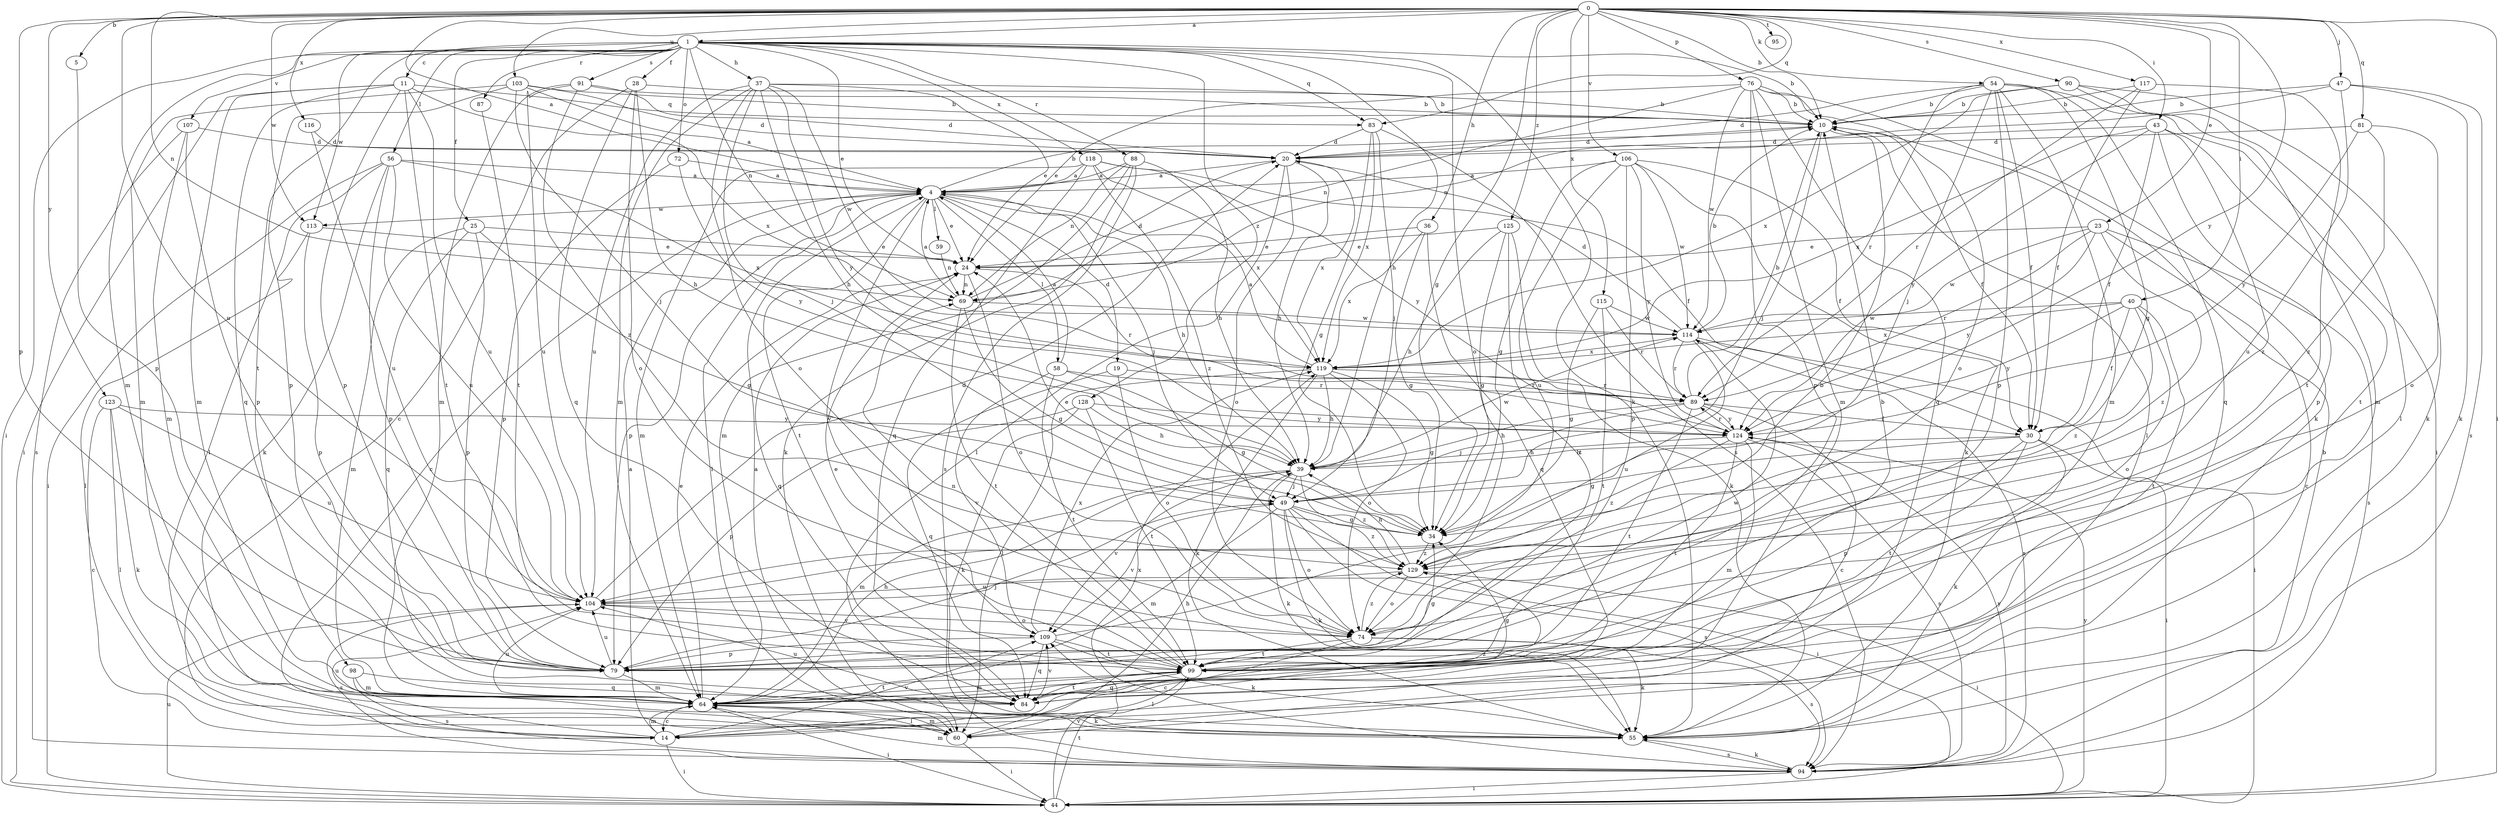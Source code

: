 strict digraph  {
0;
1;
4;
5;
10;
11;
14;
19;
20;
23;
24;
25;
28;
30;
34;
36;
37;
39;
40;
43;
44;
47;
49;
54;
55;
56;
58;
59;
60;
64;
69;
72;
74;
76;
79;
81;
83;
84;
87;
88;
89;
90;
91;
94;
95;
98;
99;
103;
104;
106;
107;
109;
113;
114;
115;
116;
117;
118;
119;
123;
124;
125;
128;
129;
0 -> 1  [label=a];
0 -> 4  [label=a];
0 -> 5  [label=b];
0 -> 10  [label=b];
0 -> 23  [label=e];
0 -> 34  [label=g];
0 -> 36  [label=h];
0 -> 40  [label=i];
0 -> 43  [label=i];
0 -> 44  [label=i];
0 -> 47  [label=j];
0 -> 54  [label=k];
0 -> 69  [label=n];
0 -> 76  [label=p];
0 -> 79  [label=p];
0 -> 81  [label=q];
0 -> 83  [label=q];
0 -> 90  [label=s];
0 -> 95  [label=t];
0 -> 103  [label=u];
0 -> 104  [label=u];
0 -> 106  [label=v];
0 -> 113  [label=w];
0 -> 115  [label=x];
0 -> 116  [label=x];
0 -> 117  [label=x];
0 -> 123  [label=y];
0 -> 124  [label=y];
0 -> 125  [label=z];
1 -> 10  [label=b];
1 -> 11  [label=c];
1 -> 24  [label=e];
1 -> 25  [label=f];
1 -> 28  [label=f];
1 -> 37  [label=h];
1 -> 39  [label=h];
1 -> 44  [label=i];
1 -> 55  [label=k];
1 -> 56  [label=l];
1 -> 64  [label=m];
1 -> 69  [label=n];
1 -> 72  [label=o];
1 -> 74  [label=o];
1 -> 83  [label=q];
1 -> 87  [label=r];
1 -> 88  [label=r];
1 -> 91  [label=s];
1 -> 98  [label=t];
1 -> 107  [label=v];
1 -> 113  [label=w];
1 -> 118  [label=x];
1 -> 128  [label=z];
4 -> 10  [label=b];
4 -> 14  [label=c];
4 -> 19  [label=d];
4 -> 24  [label=e];
4 -> 39  [label=h];
4 -> 49  [label=j];
4 -> 58  [label=l];
4 -> 59  [label=l];
4 -> 60  [label=l];
4 -> 79  [label=p];
4 -> 99  [label=t];
4 -> 109  [label=v];
4 -> 113  [label=w];
5 -> 79  [label=p];
10 -> 20  [label=d];
10 -> 30  [label=f];
10 -> 49  [label=j];
10 -> 60  [label=l];
11 -> 44  [label=i];
11 -> 64  [label=m];
11 -> 79  [label=p];
11 -> 83  [label=q];
11 -> 84  [label=q];
11 -> 99  [label=t];
11 -> 104  [label=u];
11 -> 119  [label=x];
14 -> 4  [label=a];
14 -> 44  [label=i];
14 -> 64  [label=m];
14 -> 104  [label=u];
14 -> 109  [label=v];
14 -> 129  [label=z];
19 -> 74  [label=o];
19 -> 84  [label=q];
19 -> 89  [label=r];
20 -> 4  [label=a];
20 -> 39  [label=h];
20 -> 60  [label=l];
20 -> 74  [label=o];
20 -> 119  [label=x];
23 -> 14  [label=c];
23 -> 24  [label=e];
23 -> 89  [label=r];
23 -> 94  [label=s];
23 -> 114  [label=w];
23 -> 124  [label=y];
23 -> 129  [label=z];
24 -> 69  [label=n];
24 -> 74  [label=o];
24 -> 84  [label=q];
24 -> 89  [label=r];
25 -> 24  [label=e];
25 -> 34  [label=g];
25 -> 64  [label=m];
25 -> 79  [label=p];
25 -> 84  [label=q];
28 -> 10  [label=b];
28 -> 14  [label=c];
28 -> 39  [label=h];
28 -> 74  [label=o];
28 -> 84  [label=q];
30 -> 34  [label=g];
30 -> 39  [label=h];
30 -> 44  [label=i];
30 -> 55  [label=k];
30 -> 79  [label=p];
30 -> 99  [label=t];
34 -> 24  [label=e];
34 -> 129  [label=z];
36 -> 24  [label=e];
36 -> 34  [label=g];
36 -> 84  [label=q];
36 -> 119  [label=x];
37 -> 10  [label=b];
37 -> 24  [label=e];
37 -> 39  [label=h];
37 -> 49  [label=j];
37 -> 64  [label=m];
37 -> 74  [label=o];
37 -> 104  [label=u];
37 -> 114  [label=w];
37 -> 124  [label=y];
39 -> 49  [label=j];
39 -> 55  [label=k];
39 -> 64  [label=m];
39 -> 109  [label=v];
39 -> 114  [label=w];
39 -> 129  [label=z];
40 -> 30  [label=f];
40 -> 74  [label=o];
40 -> 99  [label=t];
40 -> 114  [label=w];
40 -> 119  [label=x];
40 -> 124  [label=y];
40 -> 129  [label=z];
43 -> 20  [label=d];
43 -> 30  [label=f];
43 -> 79  [label=p];
43 -> 99  [label=t];
43 -> 119  [label=x];
43 -> 124  [label=y];
43 -> 129  [label=z];
44 -> 99  [label=t];
44 -> 104  [label=u];
44 -> 109  [label=v];
44 -> 124  [label=y];
47 -> 10  [label=b];
47 -> 55  [label=k];
47 -> 69  [label=n];
47 -> 94  [label=s];
47 -> 104  [label=u];
49 -> 34  [label=g];
49 -> 44  [label=i];
49 -> 55  [label=k];
49 -> 64  [label=m];
49 -> 74  [label=o];
49 -> 94  [label=s];
49 -> 109  [label=v];
49 -> 129  [label=z];
54 -> 10  [label=b];
54 -> 20  [label=d];
54 -> 30  [label=f];
54 -> 34  [label=g];
54 -> 44  [label=i];
54 -> 49  [label=j];
54 -> 64  [label=m];
54 -> 79  [label=p];
54 -> 84  [label=q];
54 -> 89  [label=r];
55 -> 94  [label=s];
56 -> 4  [label=a];
56 -> 44  [label=i];
56 -> 55  [label=k];
56 -> 60  [label=l];
56 -> 79  [label=p];
56 -> 104  [label=u];
56 -> 119  [label=x];
58 -> 4  [label=a];
58 -> 34  [label=g];
58 -> 89  [label=r];
58 -> 99  [label=t];
58 -> 109  [label=v];
59 -> 69  [label=n];
60 -> 4  [label=a];
60 -> 39  [label=h];
60 -> 44  [label=i];
60 -> 64  [label=m];
64 -> 14  [label=c];
64 -> 24  [label=e];
64 -> 39  [label=h];
64 -> 44  [label=i];
64 -> 55  [label=k];
64 -> 60  [label=l];
64 -> 99  [label=t];
64 -> 104  [label=u];
69 -> 4  [label=a];
69 -> 20  [label=d];
69 -> 34  [label=g];
69 -> 99  [label=t];
69 -> 114  [label=w];
72 -> 4  [label=a];
72 -> 79  [label=p];
72 -> 124  [label=y];
74 -> 14  [label=c];
74 -> 55  [label=k];
74 -> 94  [label=s];
74 -> 99  [label=t];
74 -> 129  [label=z];
76 -> 10  [label=b];
76 -> 24  [label=e];
76 -> 55  [label=k];
76 -> 64  [label=m];
76 -> 69  [label=n];
76 -> 74  [label=o];
76 -> 79  [label=p];
76 -> 84  [label=q];
76 -> 114  [label=w];
79 -> 49  [label=j];
79 -> 64  [label=m];
79 -> 104  [label=u];
79 -> 114  [label=w];
81 -> 20  [label=d];
81 -> 74  [label=o];
81 -> 124  [label=y];
81 -> 129  [label=z];
83 -> 20  [label=d];
83 -> 34  [label=g];
83 -> 49  [label=j];
83 -> 94  [label=s];
83 -> 119  [label=x];
84 -> 34  [label=g];
84 -> 99  [label=t];
84 -> 104  [label=u];
84 -> 109  [label=v];
87 -> 99  [label=t];
88 -> 4  [label=a];
88 -> 39  [label=h];
88 -> 55  [label=k];
88 -> 64  [label=m];
88 -> 69  [label=n];
88 -> 94  [label=s];
89 -> 10  [label=b];
89 -> 14  [label=c];
89 -> 30  [label=f];
89 -> 39  [label=h];
89 -> 49  [label=j];
89 -> 99  [label=t];
89 -> 124  [label=y];
90 -> 10  [label=b];
90 -> 55  [label=k];
90 -> 60  [label=l];
90 -> 64  [label=m];
90 -> 119  [label=x];
91 -> 10  [label=b];
91 -> 20  [label=d];
91 -> 64  [label=m];
91 -> 104  [label=u];
91 -> 129  [label=z];
94 -> 10  [label=b];
94 -> 44  [label=i];
94 -> 55  [label=k];
94 -> 64  [label=m];
94 -> 119  [label=x];
94 -> 124  [label=y];
98 -> 64  [label=m];
98 -> 84  [label=q];
98 -> 94  [label=s];
99 -> 10  [label=b];
99 -> 24  [label=e];
99 -> 34  [label=g];
99 -> 60  [label=l];
99 -> 64  [label=m];
99 -> 69  [label=n];
99 -> 84  [label=q];
103 -> 4  [label=a];
103 -> 10  [label=b];
103 -> 20  [label=d];
103 -> 49  [label=j];
103 -> 64  [label=m];
103 -> 79  [label=p];
104 -> 20  [label=d];
104 -> 74  [label=o];
104 -> 94  [label=s];
104 -> 109  [label=v];
106 -> 4  [label=a];
106 -> 30  [label=f];
106 -> 34  [label=g];
106 -> 55  [label=k];
106 -> 79  [label=p];
106 -> 104  [label=u];
106 -> 114  [label=w];
106 -> 124  [label=y];
107 -> 20  [label=d];
107 -> 64  [label=m];
107 -> 79  [label=p];
107 -> 94  [label=s];
109 -> 10  [label=b];
109 -> 55  [label=k];
109 -> 79  [label=p];
109 -> 84  [label=q];
109 -> 99  [label=t];
109 -> 119  [label=x];
113 -> 24  [label=e];
113 -> 60  [label=l];
113 -> 79  [label=p];
114 -> 10  [label=b];
114 -> 20  [label=d];
114 -> 44  [label=i];
114 -> 89  [label=r];
114 -> 94  [label=s];
114 -> 104  [label=u];
114 -> 119  [label=x];
115 -> 34  [label=g];
115 -> 89  [label=r];
115 -> 99  [label=t];
115 -> 114  [label=w];
116 -> 20  [label=d];
116 -> 104  [label=u];
117 -> 10  [label=b];
117 -> 30  [label=f];
117 -> 89  [label=r];
117 -> 99  [label=t];
118 -> 4  [label=a];
118 -> 30  [label=f];
118 -> 64  [label=m];
118 -> 84  [label=q];
118 -> 119  [label=x];
118 -> 124  [label=y];
118 -> 129  [label=z];
119 -> 4  [label=a];
119 -> 34  [label=g];
119 -> 39  [label=h];
119 -> 55  [label=k];
119 -> 60  [label=l];
119 -> 74  [label=o];
119 -> 89  [label=r];
123 -> 14  [label=c];
123 -> 55  [label=k];
123 -> 60  [label=l];
123 -> 104  [label=u];
123 -> 124  [label=y];
124 -> 39  [label=h];
124 -> 64  [label=m];
124 -> 89  [label=r];
124 -> 94  [label=s];
124 -> 99  [label=t];
124 -> 129  [label=z];
125 -> 24  [label=e];
125 -> 34  [label=g];
125 -> 39  [label=h];
125 -> 55  [label=k];
125 -> 99  [label=t];
128 -> 39  [label=h];
128 -> 55  [label=k];
128 -> 79  [label=p];
128 -> 99  [label=t];
128 -> 124  [label=y];
129 -> 39  [label=h];
129 -> 44  [label=i];
129 -> 74  [label=o];
129 -> 104  [label=u];
}
